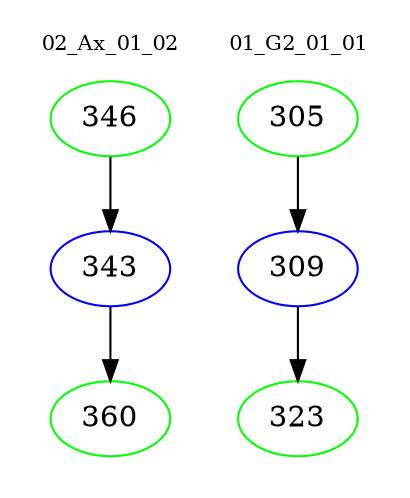 digraph{
subgraph cluster_0 {
color = white
label = "02_Ax_01_02";
fontsize=10;
T0_346 [label="346", color="green"]
T0_346 -> T0_343 [color="black"]
T0_343 [label="343", color="blue"]
T0_343 -> T0_360 [color="black"]
T0_360 [label="360", color="green"]
}
subgraph cluster_1 {
color = white
label = "01_G2_01_01";
fontsize=10;
T1_305 [label="305", color="green"]
T1_305 -> T1_309 [color="black"]
T1_309 [label="309", color="blue"]
T1_309 -> T1_323 [color="black"]
T1_323 [label="323", color="green"]
}
}

